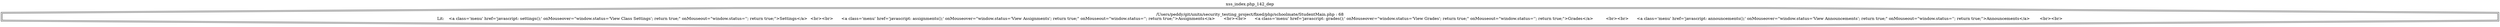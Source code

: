 digraph cfg {
  label="xss_index.php_142_dep";
  labelloc=t;
  n1 [shape=doubleoctagon, label="/Users/peddy/git/unitn/security_testing_project/fixed/php/schoolmate/StudentMain.php : 68\nLit: 	 <a class='menu' href='javascript: settings();' onMouseover=\"window.status='View Class Settings'; return true;\" onMouseout=\"window.status=''; return true;\">Settings</a>	 <br><br>	 <a class='menu' href='javascript: assignments();' onMouseover=\"window.status='View Assignments'; return true;\" onMouseout=\"window.status=''; return true;\">Assignments</a>	 <br><br>	 <a class='menu' href='javascript: grades();' onMouseover=\"window.status='View Grades'; return true;\" onMouseout=\"window.status=''; return true;\">Grades</a>	 <br><br>	 <a class='menu' href='javascript: announcements();' onMouseover=\"window.status='View Announcements'; return true;\" onMouseout=\"window.status=''; return true;\">Announcements</a>	 <br><br>\n"];
}
